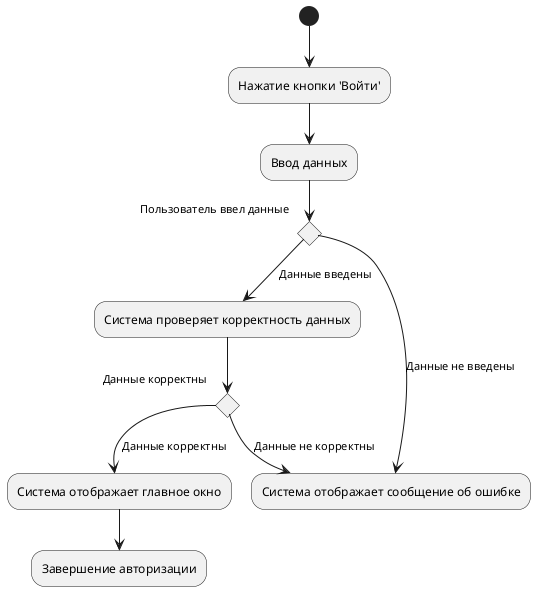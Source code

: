 @startuml
(*) --> "Нажатие кнопки 'Войти'"
--> "Ввод данных"
if "Пользователь ввел данные" then
  --> [Данные введены] "Система проверяет корректность данных"
  if "Данные корректны" then
    --> [Данные корректны] "Система отображает главное окно"
    --> "Завершение авторизации"
  else
    --> [Данные не корректны] "Система отображает сообщение об ошибке"
  endif
else
  --> [Данные не введены] "Система отображает сообщение об ошибке"
endif
@enduml

